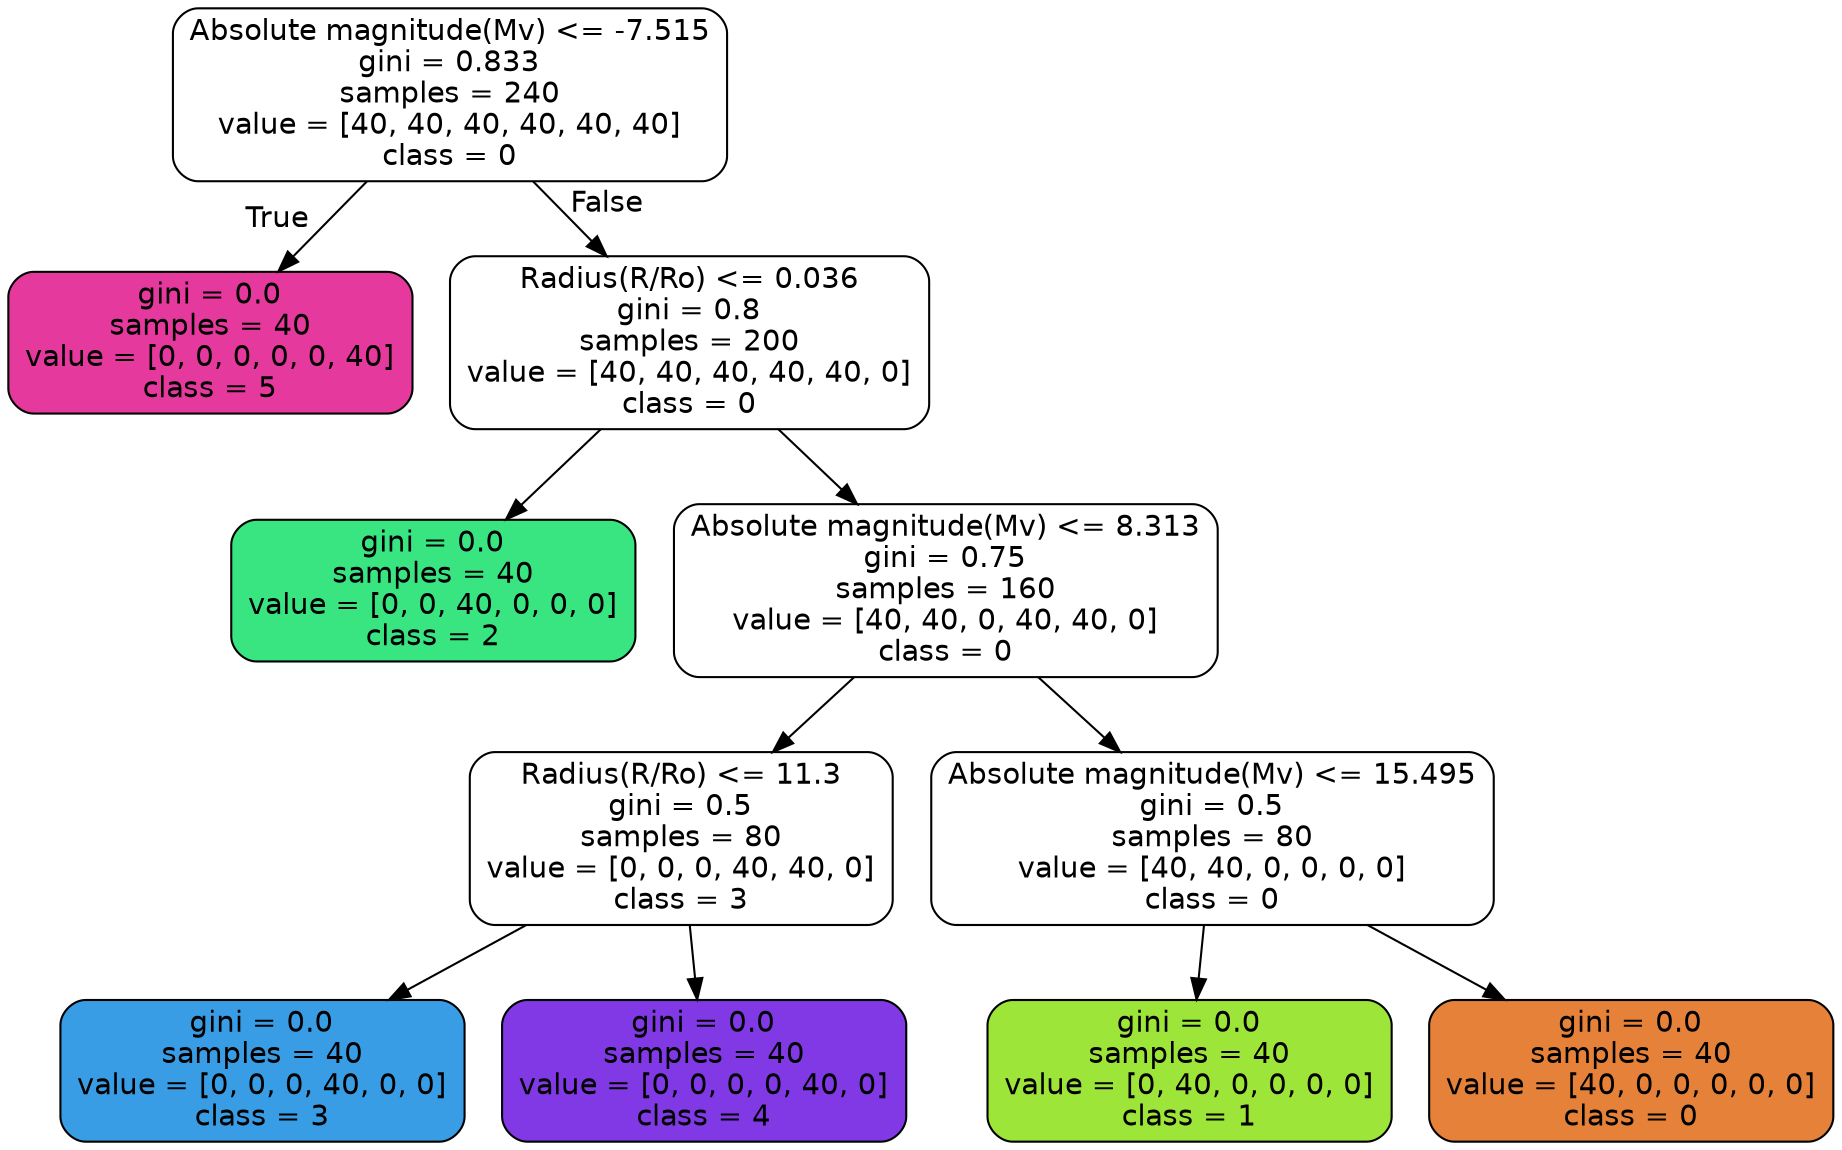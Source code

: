 digraph Tree {
node [shape=box, style="filled, rounded", color="black", fontname="helvetica"] ;
edge [fontname="helvetica"] ;
0 [label="Absolute magnitude(Mv) <= -7.515\ngini = 0.833\nsamples = 240\nvalue = [40, 40, 40, 40, 40, 40]\nclass = 0", fillcolor="#ffffff"] ;
1 [label="gini = 0.0\nsamples = 40\nvalue = [0, 0, 0, 0, 0, 40]\nclass = 5", fillcolor="#e5399d"] ;
0 -> 1 [labeldistance=2.5, labelangle=45, headlabel="True"] ;
2 [label="Radius(R/Ro) <= 0.036\ngini = 0.8\nsamples = 200\nvalue = [40, 40, 40, 40, 40, 0]\nclass = 0", fillcolor="#ffffff"] ;
0 -> 2 [labeldistance=2.5, labelangle=-45, headlabel="False"] ;
3 [label="gini = 0.0\nsamples = 40\nvalue = [0, 0, 40, 0, 0, 0]\nclass = 2", fillcolor="#39e581"] ;
2 -> 3 ;
4 [label="Absolute magnitude(Mv) <= 8.313\ngini = 0.75\nsamples = 160\nvalue = [40, 40, 0, 40, 40, 0]\nclass = 0", fillcolor="#ffffff"] ;
2 -> 4 ;
5 [label="Radius(R/Ro) <= 11.3\ngini = 0.5\nsamples = 80\nvalue = [0, 0, 0, 40, 40, 0]\nclass = 3", fillcolor="#ffffff"] ;
4 -> 5 ;
6 [label="gini = 0.0\nsamples = 40\nvalue = [0, 0, 0, 40, 0, 0]\nclass = 3", fillcolor="#399de5"] ;
5 -> 6 ;
7 [label="gini = 0.0\nsamples = 40\nvalue = [0, 0, 0, 0, 40, 0]\nclass = 4", fillcolor="#8139e5"] ;
5 -> 7 ;
8 [label="Absolute magnitude(Mv) <= 15.495\ngini = 0.5\nsamples = 80\nvalue = [40, 40, 0, 0, 0, 0]\nclass = 0", fillcolor="#ffffff"] ;
4 -> 8 ;
9 [label="gini = 0.0\nsamples = 40\nvalue = [0, 40, 0, 0, 0, 0]\nclass = 1", fillcolor="#9de539"] ;
8 -> 9 ;
10 [label="gini = 0.0\nsamples = 40\nvalue = [40, 0, 0, 0, 0, 0]\nclass = 0", fillcolor="#e58139"] ;
8 -> 10 ;
}
